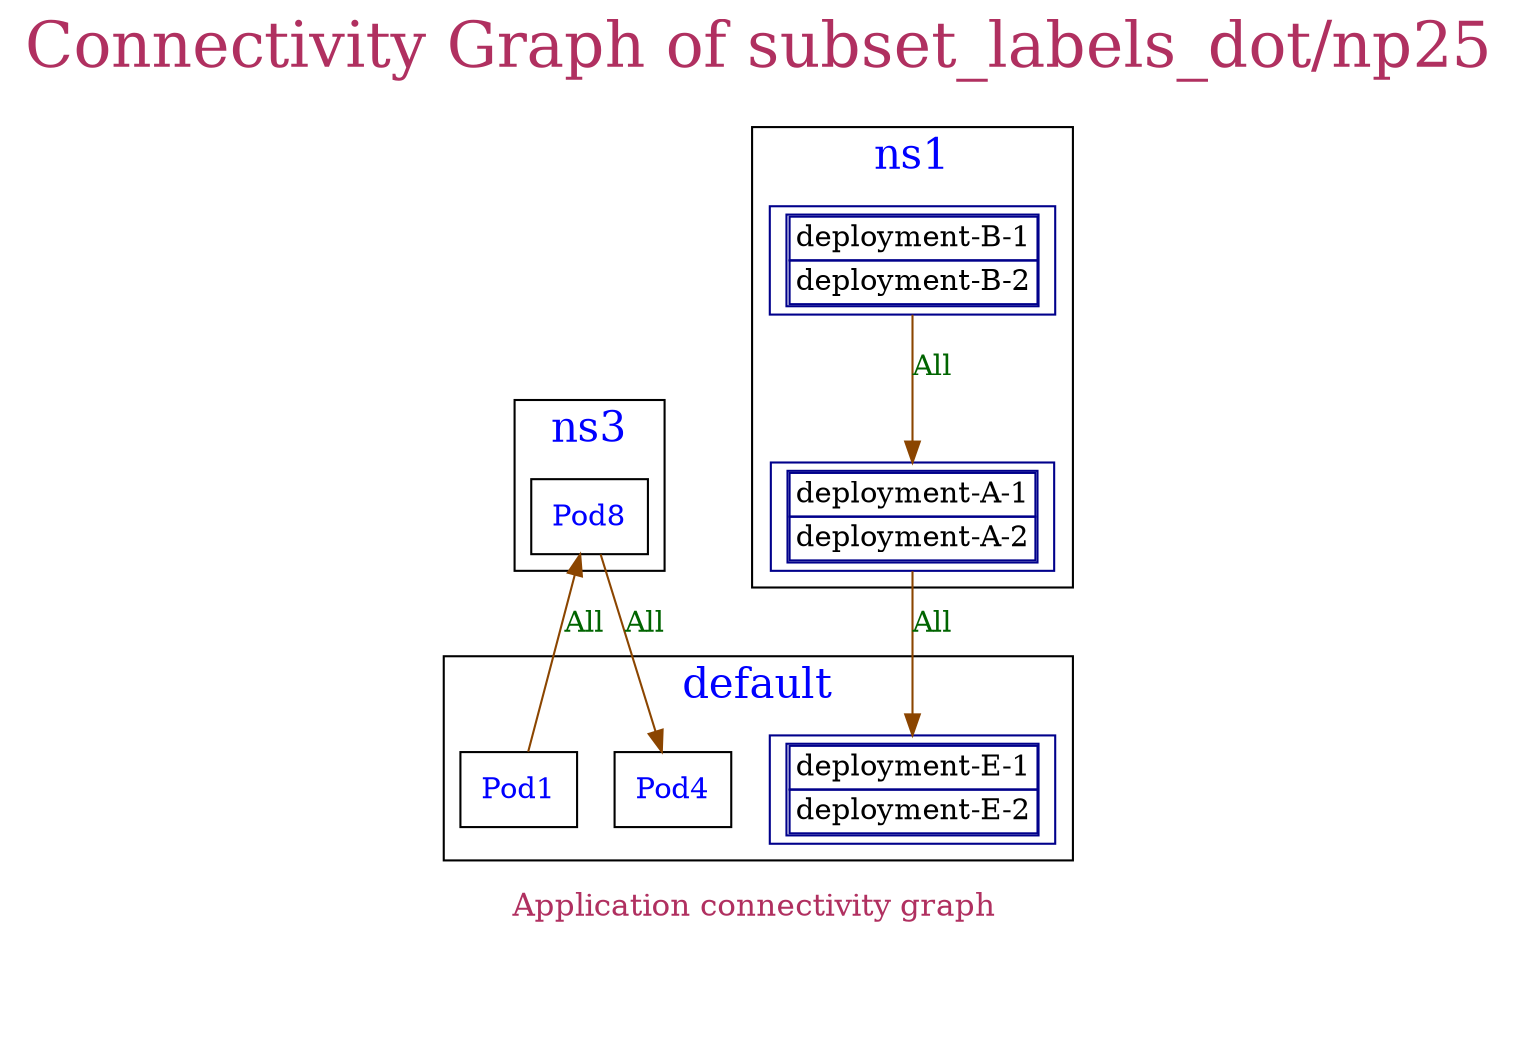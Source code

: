 // The Connectivity Graph of subset_labels_dot/np25
digraph {
	label="Connectivity Graph of subset_labels_dot/np25"	labelloc = "t"
	fontsize=30
	fontcolor=maroon
	subgraph cluster_map_explanation {
subgraph cluster_default_namespace{
	label="default"
	fontsize=20
	fontcolor=blue
	tooltip="Namespace"
	"default/Pod1" [label=<<table border="0" cellspacing="0"><tr><td>Pod1</td></tr></table>> shape=box fontcolor=blue tooltip="Workload"]
	"default/Pod4" [label=<<table border="0" cellspacing="0"><tr><td>Pod4</td></tr></table>> shape=box fontcolor=blue tooltip="Workload"]
	"default/deployment-E-1" [label=<<table border="1" cellspacing="0"><tr><td>deployment-E-1</td></tr><tr><td>deployment-E-2</td></tr></table>> shape=box color=blue4 tooltip="A set of workloads having exactly the same connectivity"]
}
subgraph cluster_ns1_namespace{
	label="ns1"
	fontsize=20
	fontcolor=blue
	tooltip="Namespace"
	"ns1/deployment-A-1" [label=<<table border="1" cellspacing="0"><tr><td>deployment-A-1</td></tr><tr><td>deployment-A-2</td></tr></table>> shape=box color=blue4 tooltip="A set of workloads having exactly the same connectivity"]
	"ns1/deployment-B-1" [label=<<table border="1" cellspacing="0"><tr><td>deployment-B-1</td></tr><tr><td>deployment-B-2</td></tr></table>> shape=box color=blue4 tooltip="A set of workloads having exactly the same connectivity"]
}
subgraph cluster_ns3_namespace{
	label="ns3"
	fontsize=20
	fontcolor=blue
	tooltip="Namespace"
	"ns3/Pod8" [label=<<table border="0" cellspacing="0"><tr><td>Pod8</td></tr></table>> shape=box fontcolor=blue tooltip="Workload"]
}
	"default/Pod1" -> "ns3/Pod8"[label="All" labeltooltip="All" color=darkorange4 fontcolor=darkgreen dir=both arrowhead=normal arrowtail=none]
	"ns1/deployment-A-1" -> "default/deployment-E-1"[label="All" labeltooltip="All" color=darkorange4 fontcolor=darkgreen dir=both arrowhead=normal arrowtail=none]
	"ns1/deployment-B-1" -> "ns1/deployment-A-1"[label="All" labeltooltip="All" color=darkorange4 fontcolor=darkgreen dir=both arrowhead=normal arrowtail=none]
	"ns3/Pod8" -> "default/Pod4"[label="All" labeltooltip="All" color=darkorange4 fontcolor=darkgreen dir=both arrowhead=normal arrowtail=none]
	color=white
	label=<<table border="0" cellspacing="0"><tr><td align="text" >Application connectivity graph <br align="left" /></td></tr><tr><td align="text" >  <br align="left" /></td></tr><tr><td align="text" >  <br align="left" /></td></tr></table>>
	labelloc = "b"
	fontsize=15
	fontcolor=maroon
	}
}
